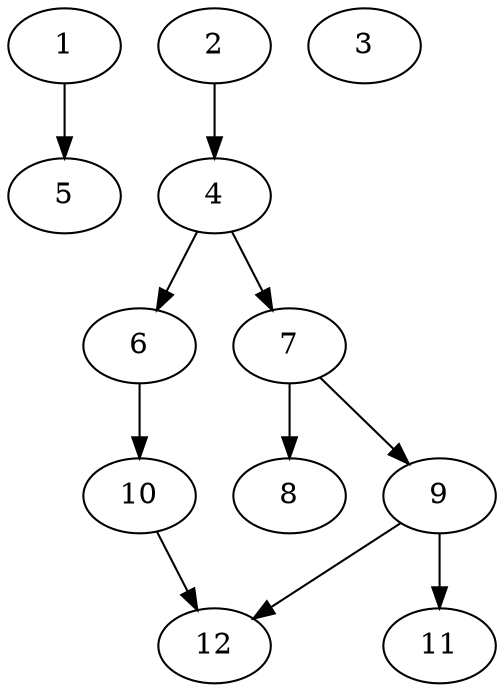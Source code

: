 // DAG (tier=1-easy, mode=compute, n=12, ccr=0.287, fat=0.492, density=0.397, regular=0.764, jump=0.079, mindata=262144, maxdata=2097152)
// DAG automatically generated by daggen at Sun Aug 24 16:33:32 2025
// /home/ermia/Project/Environments/daggen/bin/daggen --dot --ccr 0.287 --fat 0.492 --regular 0.764 --density 0.397 --jump 0.079 --mindata 262144 --maxdata 2097152 -n 12 
digraph G {
  1 [size="33681165120564196", alpha="0.18", expect_size="16840582560282098"]
  1 -> 5 [size ="12981672869888"]
  2 [size="259412839486481", alpha="0.06", expect_size="129706419743240"]
  2 -> 4 [size ="6132282163200"]
  3 [size="105080082179430", alpha="0.08", expect_size="52540041089715"]
  4 [size="393454954724517", alpha="0.08", expect_size="196727477362258"]
  4 -> 6 [size ="13593982533632"]
  4 -> 7 [size ="13593982533632"]
  5 [size="3602178841616842752", alpha="0.13", expect_size="1801089420808421376"]
  6 [size="132903744186820", alpha="0.06", expect_size="66451872093410"]
  6 -> 10 [size ="10021442158592"]
  7 [size="23629112825623", alpha="0.04", expect_size="11814556412811"]
  7 -> 8 [size ="616067760128"]
  7 -> 9 [size ="616067760128"]
  8 [size="369188312920928", alpha="0.08", expect_size="184594156460464"]
  9 [size="83009666153447424", alpha="0.09", expect_size="41504833076723712"]
  9 -> 11 [size ="1522331025408"]
  9 -> 12 [size ="1522331025408"]
  10 [size="944053044524351488", alpha="0.11", expect_size="472026522262175744"]
  10 -> 12 [size ="7698762432512"]
  11 [size="150976690388992000", alpha="0.14", expect_size="75488345194496000"]
  12 [size="734187677025683", alpha="0.09", expect_size="367093838512841"]
}